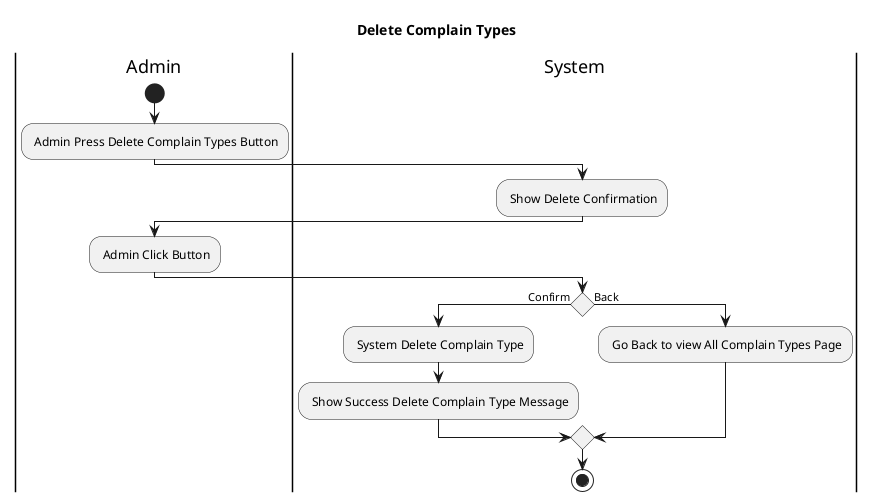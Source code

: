 @startuml
title Delete Complain Types
|Admin|
start 
    : Admin Press Delete Complain Types Button;
|System|
    : Show Delete Confirmation;
|Admin|
    : Admin Click Button;
|System|
If () then (Confirm)
    : System Delete Complain Type;
    : Show Success Delete Complain Type Message;
else (Back)
    : Go Back to view All Complain Types Page;
endif
stop
@enduml